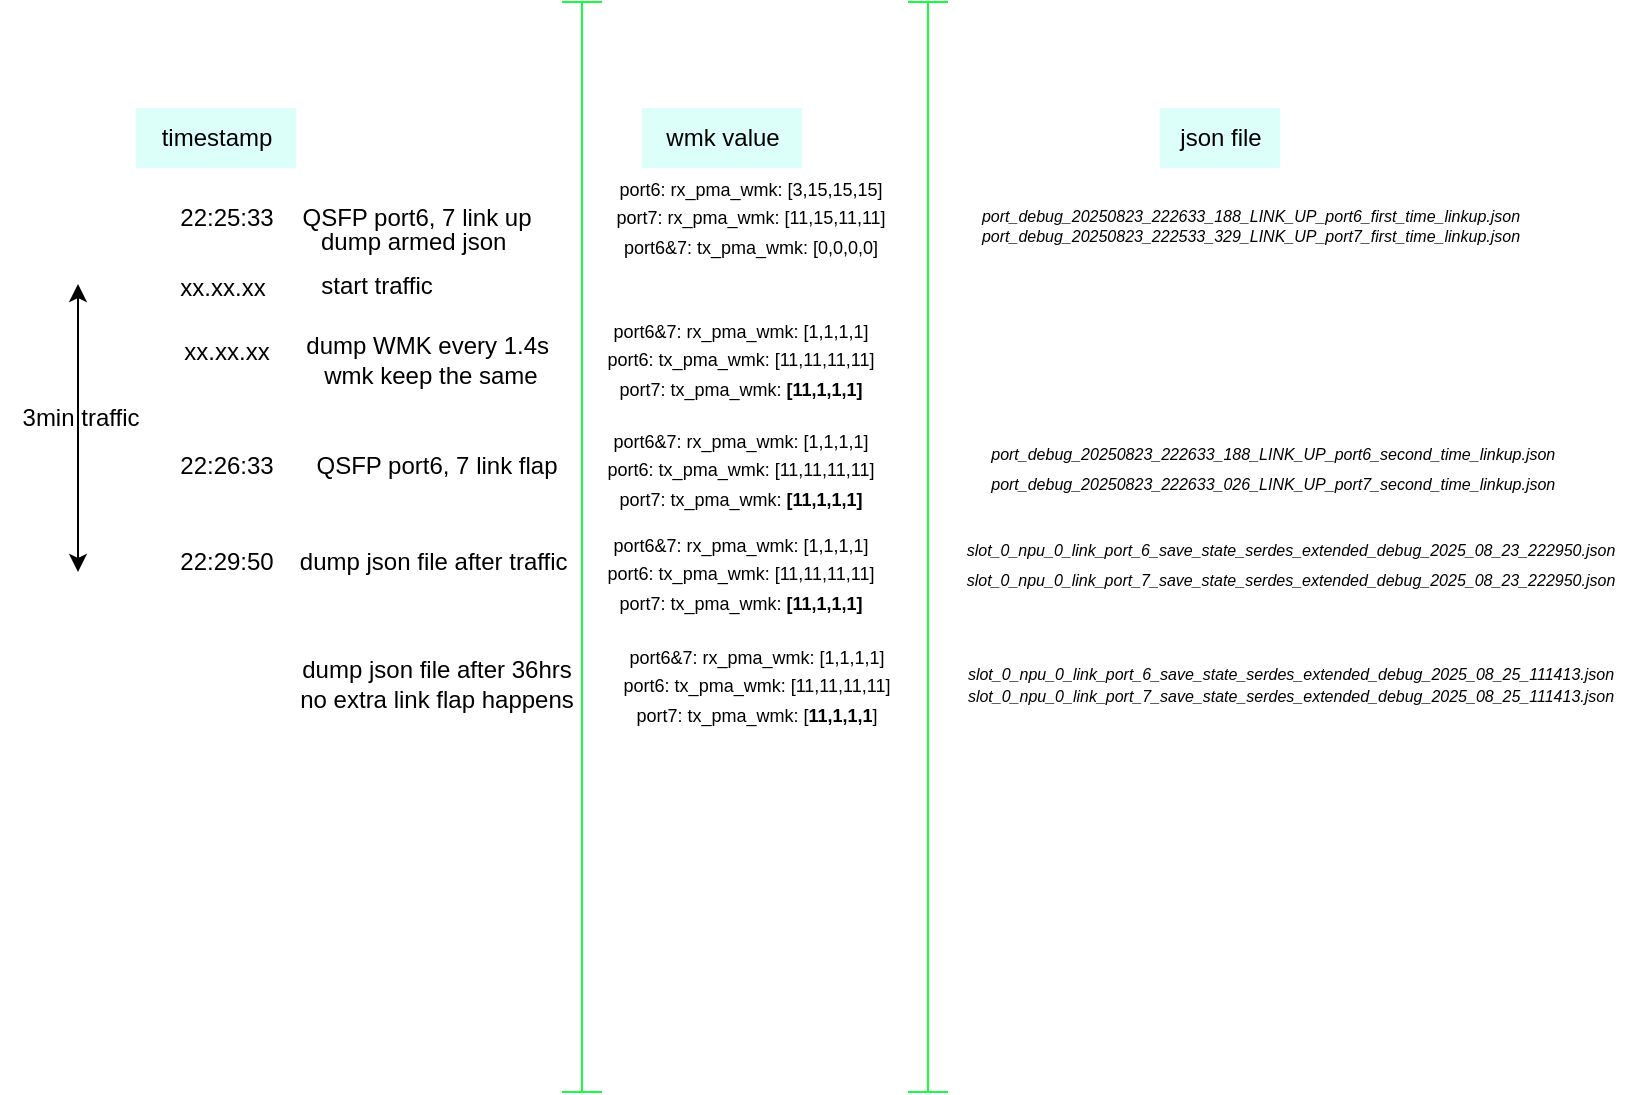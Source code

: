 <mxfile version="28.1.0">
  <diagram name="Page-1" id="wMo5ji8m6AF8d0hlCwPu">
    <mxGraphModel dx="1738" dy="417" grid="1" gridSize="10" guides="1" tooltips="1" connect="1" arrows="1" fold="1" page="1" pageScale="1" pageWidth="850" pageHeight="1100" math="0" shadow="0">
      <root>
        <mxCell id="0" />
        <mxCell id="1" parent="0" />
        <mxCell id="WiQSWCE10oEjY1_XLg0v-1" value="QSFP port6, 7 link up" style="text;html=1;align=center;verticalAlign=middle;resizable=0;points=[];autosize=1;strokeColor=none;fillColor=none;" vertex="1" parent="1">
          <mxGeometry x="80" y="238" width="140" height="30" as="geometry" />
        </mxCell>
        <mxCell id="WiQSWCE10oEjY1_XLg0v-2" value="dump armed json&amp;nbsp;" style="text;html=1;align=center;verticalAlign=middle;resizable=0;points=[];autosize=1;strokeColor=none;fillColor=none;" vertex="1" parent="1">
          <mxGeometry x="90" y="250" width="120" height="30" as="geometry" />
        </mxCell>
        <mxCell id="WiQSWCE10oEjY1_XLg0v-3" value="dump WMK every 1.4s&amp;nbsp;&lt;div&gt;wmk keep the same&lt;/div&gt;" style="text;html=1;align=center;verticalAlign=middle;resizable=0;points=[];autosize=1;strokeColor=none;fillColor=none;" vertex="1" parent="1">
          <mxGeometry x="82" y="304" width="150" height="40" as="geometry" />
        </mxCell>
        <mxCell id="WiQSWCE10oEjY1_XLg0v-4" value="dump json file after 36hrs&lt;div&gt;no extra link flap happens&lt;/div&gt;" style="text;html=1;align=center;verticalAlign=middle;resizable=0;points=[];autosize=1;strokeColor=none;fillColor=none;" vertex="1" parent="1">
          <mxGeometry x="80" y="466" width="160" height="40" as="geometry" />
        </mxCell>
        <mxCell id="WiQSWCE10oEjY1_XLg0v-6" value="dump json file after traffic&amp;nbsp;" style="text;html=1;align=center;verticalAlign=middle;resizable=0;points=[];autosize=1;strokeColor=none;fillColor=none;" vertex="1" parent="1">
          <mxGeometry x="80" y="410" width="160" height="30" as="geometry" />
        </mxCell>
        <mxCell id="WiQSWCE10oEjY1_XLg0v-7" value="" style="endArrow=classic;startArrow=classic;html=1;rounded=0;" edge="1" parent="1">
          <mxGeometry width="50" height="50" relative="1" as="geometry">
            <mxPoint x="-19" y="430" as="sourcePoint" />
            <mxPoint x="-19" y="286" as="targetPoint" />
          </mxGeometry>
        </mxCell>
        <mxCell id="WiQSWCE10oEjY1_XLg0v-8" value="3min traffic" style="text;html=1;align=center;verticalAlign=middle;resizable=0;points=[];autosize=1;strokeColor=none;fillColor=none;" vertex="1" parent="1">
          <mxGeometry x="-58" y="338" width="80" height="30" as="geometry" />
        </mxCell>
        <mxCell id="WiQSWCE10oEjY1_XLg0v-9" value="&lt;font style=&quot;font-size: 8px;&quot;&gt;&lt;i&gt;slot_0_npu_0_link_port_6_save_state_serdes_extended_debug_2025_08_25_111413.json&lt;/i&gt;&lt;/font&gt;" style="text;html=1;align=center;verticalAlign=middle;resizable=0;points=[];autosize=1;strokeColor=none;fillColor=none;" vertex="1" parent="1">
          <mxGeometry x="412" y="465" width="350" height="30" as="geometry" />
        </mxCell>
        <mxCell id="WiQSWCE10oEjY1_XLg0v-10" value="&lt;i&gt;&lt;font style=&quot;font-size: 8px;&quot;&gt;slot_0_npu_0_link_port_7_save_state_serdes_extended_debug_2025_08_25_111413.json&lt;/font&gt;&lt;/i&gt;" style="text;html=1;align=center;verticalAlign=middle;resizable=0;points=[];autosize=1;strokeColor=none;fillColor=none;" vertex="1" parent="1">
          <mxGeometry x="412" y="476" width="350" height="30" as="geometry" />
        </mxCell>
        <mxCell id="WiQSWCE10oEjY1_XLg0v-11" value="&lt;font style=&quot;font-size: 8px;&quot;&gt;&lt;i&gt;port_debug_20250823_222633_188_LINK_UP_port6_first_time_linkup.json&lt;/i&gt;&lt;/font&gt;" style="text;html=1;align=center;verticalAlign=middle;resizable=0;points=[];autosize=1;strokeColor=none;fillColor=none;" vertex="1" parent="1">
          <mxGeometry x="422" y="236" width="290" height="30" as="geometry" />
        </mxCell>
        <mxCell id="WiQSWCE10oEjY1_XLg0v-12" value="&lt;font style=&quot;font-size: 8px;&quot;&gt;&lt;i&gt;port_debug_20250823_222533_329_LINK_UP_port7_first_time_linkup.json&lt;/i&gt;&lt;/font&gt;" style="text;html=1;align=center;verticalAlign=middle;resizable=0;points=[];autosize=1;strokeColor=none;fillColor=none;" vertex="1" parent="1">
          <mxGeometry x="422" y="246" width="290" height="30" as="geometry" />
        </mxCell>
        <mxCell id="WiQSWCE10oEjY1_XLg0v-13" value="22:25:33" style="text;html=1;align=center;verticalAlign=middle;resizable=0;points=[];autosize=1;strokeColor=none;fillColor=none;" vertex="1" parent="1">
          <mxGeometry x="20" y="238" width="70" height="30" as="geometry" />
        </mxCell>
        <mxCell id="WiQSWCE10oEjY1_XLg0v-15" value="22:29:50" style="text;html=1;align=center;verticalAlign=middle;resizable=0;points=[];autosize=1;strokeColor=none;fillColor=none;" vertex="1" parent="1">
          <mxGeometry x="20" y="410" width="70" height="30" as="geometry" />
        </mxCell>
        <mxCell id="WiQSWCE10oEjY1_XLg0v-16" value="timestamp" style="text;html=1;align=center;verticalAlign=middle;resizable=0;points=[];autosize=1;strokeColor=none;fillColor=#DCFFFA;" vertex="1" parent="1">
          <mxGeometry x="10" y="198" width="80" height="30" as="geometry" />
        </mxCell>
        <mxCell id="WiQSWCE10oEjY1_XLg0v-18" value="22:26:33" style="text;html=1;align=center;verticalAlign=middle;resizable=0;points=[];autosize=1;strokeColor=none;fillColor=none;" vertex="1" parent="1">
          <mxGeometry x="20" y="362" width="70" height="30" as="geometry" />
        </mxCell>
        <mxCell id="WiQSWCE10oEjY1_XLg0v-19" value="&lt;div&gt;&lt;font style=&quot;&quot;&gt;&lt;font style=&quot;font-size: 8px;&quot;&gt;&lt;i&gt;&lt;span style=&quot;text-align: left; text-wrap-mode: wrap;&quot;&gt;&amp;nbsp;port_debug_20250823_222633_188_LINK_UP_port6_second_time_linkup.json&lt;/span&gt;&lt;br style=&quot;padding: 0px; margin: 0px; text-align: left; text-wrap-mode: wrap;&quot;&gt;&lt;span style=&quot;text-align: left; text-wrap-mode: wrap;&quot;&gt;&amp;nbsp;port_debug_20250823_222633_026_LINK_UP_port7_second_time_linkup.json&lt;/span&gt;&lt;/i&gt;&lt;/font&gt;&lt;span style=&quot;font-size: 8px;&quot;&gt;&lt;i&gt;&lt;/i&gt;&lt;/span&gt;&lt;/font&gt;&lt;/div&gt;" style="text;html=1;align=center;verticalAlign=middle;resizable=0;points=[];autosize=1;strokeColor=none;fillColor=none;" vertex="1" parent="1">
          <mxGeometry x="422" y="357" width="310" height="40" as="geometry" />
        </mxCell>
        <mxCell id="WiQSWCE10oEjY1_XLg0v-20" value="json file" style="text;html=1;align=center;verticalAlign=middle;resizable=0;points=[];autosize=1;strokeColor=none;fillColor=#DCFFFA;" vertex="1" parent="1">
          <mxGeometry x="522" y="198" width="60" height="30" as="geometry" />
        </mxCell>
        <mxCell id="WiQSWCE10oEjY1_XLg0v-21" value="QSFP port6, 7 link flap" style="text;html=1;align=center;verticalAlign=middle;resizable=0;points=[];autosize=1;strokeColor=none;fillColor=none;" vertex="1" parent="1">
          <mxGeometry x="90" y="362" width="140" height="30" as="geometry" />
        </mxCell>
        <mxCell id="WiQSWCE10oEjY1_XLg0v-22" value="wmk value" style="text;html=1;align=center;verticalAlign=middle;resizable=0;points=[];autosize=1;strokeColor=none;fillColor=#DCFFFA;" vertex="1" parent="1">
          <mxGeometry x="263" y="198" width="80" height="30" as="geometry" />
        </mxCell>
        <mxCell id="WiQSWCE10oEjY1_XLg0v-23" value="&lt;font style=&quot;font-size: 8px;&quot;&gt;&lt;i&gt;slot_0_npu_0_link_port_6_save_state_serdes_extended_debug_2025_08_23_222950.json&lt;/i&gt;&lt;/font&gt;&lt;div&gt;&lt;font style=&quot;font-size: 8px;&quot;&gt;&lt;i&gt;slot_0_npu_0_link_port_7_save_state_serdes_extended_debug_2025_08_23_222950.json&lt;/i&gt;&lt;/font&gt;&lt;/div&gt;" style="text;html=1;align=center;verticalAlign=middle;resizable=0;points=[];autosize=1;strokeColor=none;fillColor=none;" vertex="1" parent="1">
          <mxGeometry x="412" y="405" width="350" height="40" as="geometry" />
        </mxCell>
        <mxCell id="WiQSWCE10oEjY1_XLg0v-24" value="&lt;font style=&quot;font-size: 9px;&quot;&gt;port6&amp;amp;7: rx_pma_wmk: [1,1,1,1]&lt;/font&gt;&lt;div&gt;&lt;font style=&quot;font-size: 9px;&quot;&gt;port6: tx_pma_wmk: [11,11,11,11]&lt;/font&gt;&lt;/div&gt;&lt;div&gt;&lt;font style=&quot;font-size: 9px;&quot;&gt;port7: tx_pma_wmk: &lt;b&gt;[11,1,1,1]&lt;/b&gt;&lt;/font&gt;&lt;/div&gt;" style="text;html=1;align=center;verticalAlign=middle;resizable=0;points=[];autosize=1;strokeColor=none;fillColor=none;" vertex="1" parent="1">
          <mxGeometry x="232" y="348" width="160" height="60" as="geometry" />
        </mxCell>
        <mxCell id="WiQSWCE10oEjY1_XLg0v-28" value="" style="shape=crossbar;whiteSpace=wrap;html=1;rounded=1;direction=south;fillColor=#07FF1C;strokeColor=#15FF40;" vertex="1" parent="1">
          <mxGeometry x="223" y="145" width="20" height="545" as="geometry" />
        </mxCell>
        <mxCell id="WiQSWCE10oEjY1_XLg0v-30" value="" style="shape=crossbar;whiteSpace=wrap;html=1;rounded=1;direction=south;fillColor=#07FF1C;strokeColor=#15FF40;" vertex="1" parent="1">
          <mxGeometry x="396" y="145" width="20" height="545" as="geometry" />
        </mxCell>
        <mxCell id="WiQSWCE10oEjY1_XLg0v-31" value="xx.xx.xx" style="text;html=1;align=center;verticalAlign=middle;resizable=0;points=[];autosize=1;strokeColor=none;fillColor=none;" vertex="1" parent="1">
          <mxGeometry x="18" y="273" width="70" height="30" as="geometry" />
        </mxCell>
        <mxCell id="WiQSWCE10oEjY1_XLg0v-32" value="start traffic" style="text;html=1;align=center;verticalAlign=middle;resizable=0;points=[];autosize=1;strokeColor=none;fillColor=none;" vertex="1" parent="1">
          <mxGeometry x="90" y="272" width="80" height="30" as="geometry" />
        </mxCell>
        <mxCell id="WiQSWCE10oEjY1_XLg0v-33" value="&lt;font style=&quot;font-size: 9px;&quot;&gt;port6: rx_pma_wmk: [3,15,15,15]&lt;/font&gt;&lt;div&gt;&lt;font style=&quot;font-size: 9px;&quot;&gt;port7: rx_pma_wmk: [11,15,11,11]&lt;/font&gt;&lt;br&gt;&lt;div&gt;&lt;font style=&quot;font-size: 9px;&quot;&gt;port6&amp;amp;7: tx_pma_wmk: [0,0,0,0]&lt;/font&gt;&lt;/div&gt;&lt;/div&gt;" style="text;html=1;align=center;verticalAlign=middle;resizable=0;points=[];autosize=1;strokeColor=none;fillColor=none;" vertex="1" parent="1">
          <mxGeometry x="237" y="222" width="160" height="60" as="geometry" />
        </mxCell>
        <mxCell id="WiQSWCE10oEjY1_XLg0v-34" value="&lt;font style=&quot;font-size: 9px;&quot;&gt;port6&amp;amp;7: rx_pma_wmk: [1,1,1,1]&lt;/font&gt;&lt;div&gt;&lt;font style=&quot;font-size: 9px;&quot;&gt;port6: tx_pma_wmk: [11,11,11,11]&lt;/font&gt;&lt;/div&gt;&lt;div&gt;&lt;font style=&quot;font-size: 9px;&quot;&gt;port7: tx_pma_wmk: &lt;b&gt;[11,1,1,1]&lt;/b&gt;&lt;/font&gt;&lt;/div&gt;" style="text;html=1;align=center;verticalAlign=middle;resizable=0;points=[];autosize=1;strokeColor=none;fillColor=none;" vertex="1" parent="1">
          <mxGeometry x="232" y="400" width="160" height="60" as="geometry" />
        </mxCell>
        <mxCell id="WiQSWCE10oEjY1_XLg0v-35" value="&lt;font style=&quot;font-size: 9px;&quot;&gt;port6&amp;amp;7: rx_pma_wmk: [1,1,1,1]&lt;/font&gt;&lt;div&gt;&lt;font style=&quot;font-size: 9px;&quot;&gt;port6: tx_pma_wmk: [11,11,11,11]&lt;/font&gt;&lt;/div&gt;&lt;div&gt;&lt;font style=&quot;font-size: 9px;&quot;&gt;port7: tx_pma_wmk: [&lt;b style=&quot;&quot;&gt;11,1,1,1&lt;/b&gt;]&lt;/font&gt;&lt;/div&gt;" style="text;html=1;align=center;verticalAlign=middle;resizable=0;points=[];autosize=1;strokeColor=none;fillColor=none;" vertex="1" parent="1">
          <mxGeometry x="240" y="456" width="160" height="60" as="geometry" />
        </mxCell>
        <mxCell id="WiQSWCE10oEjY1_XLg0v-36" value="xx.xx.xx" style="text;html=1;align=center;verticalAlign=middle;resizable=0;points=[];autosize=1;strokeColor=none;fillColor=none;" vertex="1" parent="1">
          <mxGeometry x="20" y="305" width="70" height="30" as="geometry" />
        </mxCell>
        <mxCell id="WiQSWCE10oEjY1_XLg0v-37" value="&lt;font style=&quot;font-size: 9px;&quot;&gt;port6&amp;amp;7: rx_pma_wmk: [1,1,1,1]&lt;/font&gt;&lt;div&gt;&lt;font style=&quot;font-size: 9px;&quot;&gt;port6: tx_pma_wmk: [11,11,11,11]&lt;/font&gt;&lt;/div&gt;&lt;div&gt;&lt;font style=&quot;font-size: 9px;&quot;&gt;port7: tx_pma_wmk: &lt;b&gt;[11,1,1,1]&lt;/b&gt;&lt;/font&gt;&lt;/div&gt;" style="text;html=1;align=center;verticalAlign=middle;resizable=0;points=[];autosize=1;strokeColor=none;fillColor=none;" vertex="1" parent="1">
          <mxGeometry x="232" y="293" width="160" height="60" as="geometry" />
        </mxCell>
      </root>
    </mxGraphModel>
  </diagram>
</mxfile>
